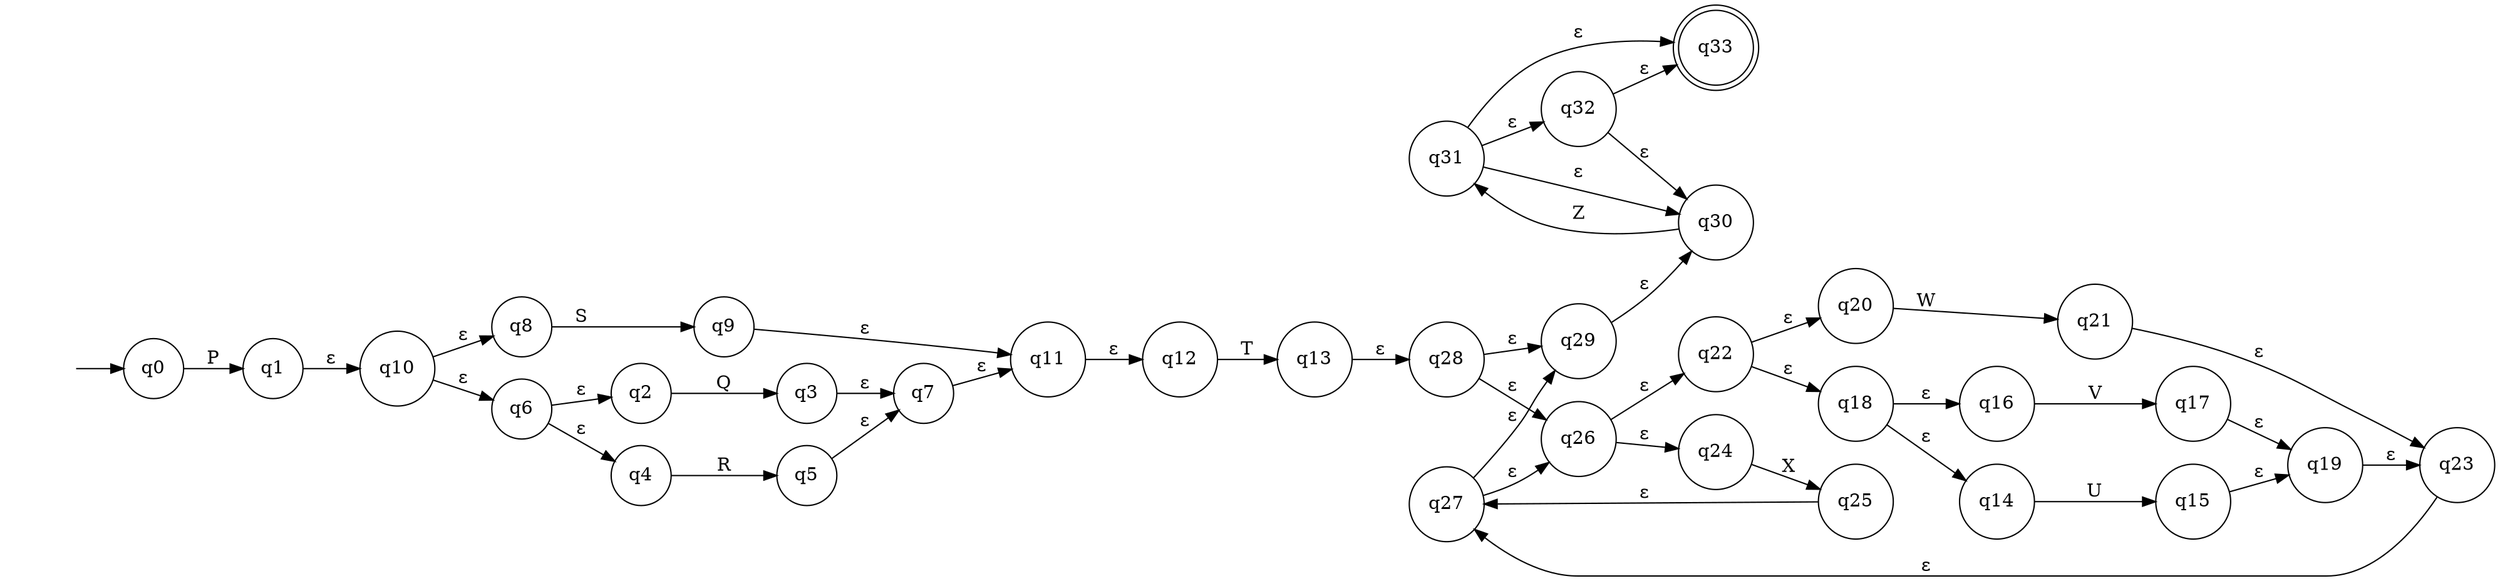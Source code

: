 digraph NFA {
  rankdir=LR;
  node [shape=circle];
  "q33" [shape=doublecircle];
  "" [shape=none];
  "" -> "q0";
  "q11" -> "q12" [label="ε"];
  "q21" -> "q23" [label="ε"];
  "q5" -> "q7" [label="ε"];
  "q8" -> "q9" [label="S"];
  "q9" -> "q11" [label="ε"];
  "q6" -> "q2" [label="ε"];
  "q6" -> "q4" [label="ε"];
  "q10" -> "q6" [label="ε"];
  "q10" -> "q8" [label="ε"];
  "q15" -> "q19" [label="ε"];
  "q2" -> "q3" [label="Q"];
  "q1" -> "q10" [label="ε"];
  "q14" -> "q15" [label="U"];
  "q31" -> "q33" [label="ε"];
  "q31" -> "q30" [label="ε"];
  "q31" -> "q32" [label="ε"];
  "q4" -> "q5" [label="R"];
  "q24" -> "q25" [label="X"];
  "q27" -> "q29" [label="ε"];
  "q27" -> "q26" [label="ε"];
  "q3" -> "q7" [label="ε"];
  "q26" -> "q22" [label="ε"];
  "q26" -> "q24" [label="ε"];
  "q13" -> "q28" [label="ε"];
  "q0" -> "q1" [label="P"];
  "q30" -> "q31" [label="Z"];
  "q17" -> "q19" [label="ε"];
  "q29" -> "q30" [label="ε"];
  "q22" -> "q18" [label="ε"];
  "q22" -> "q20" [label="ε"];
  "q23" -> "q27" [label="ε"];
  "q16" -> "q17" [label="V"];
  "q20" -> "q21" [label="W"];
  "q32" -> "q33" [label="ε"];
  "q32" -> "q30" [label="ε"];
  "q28" -> "q29" [label="ε"];
  "q28" -> "q26" [label="ε"];
  "q18" -> "q14" [label="ε"];
  "q18" -> "q16" [label="ε"];
  "q7" -> "q11" [label="ε"];
  "q12" -> "q13" [label="T"];
  "q19" -> "q23" [label="ε"];
  "q25" -> "q27" [label="ε"];
}
